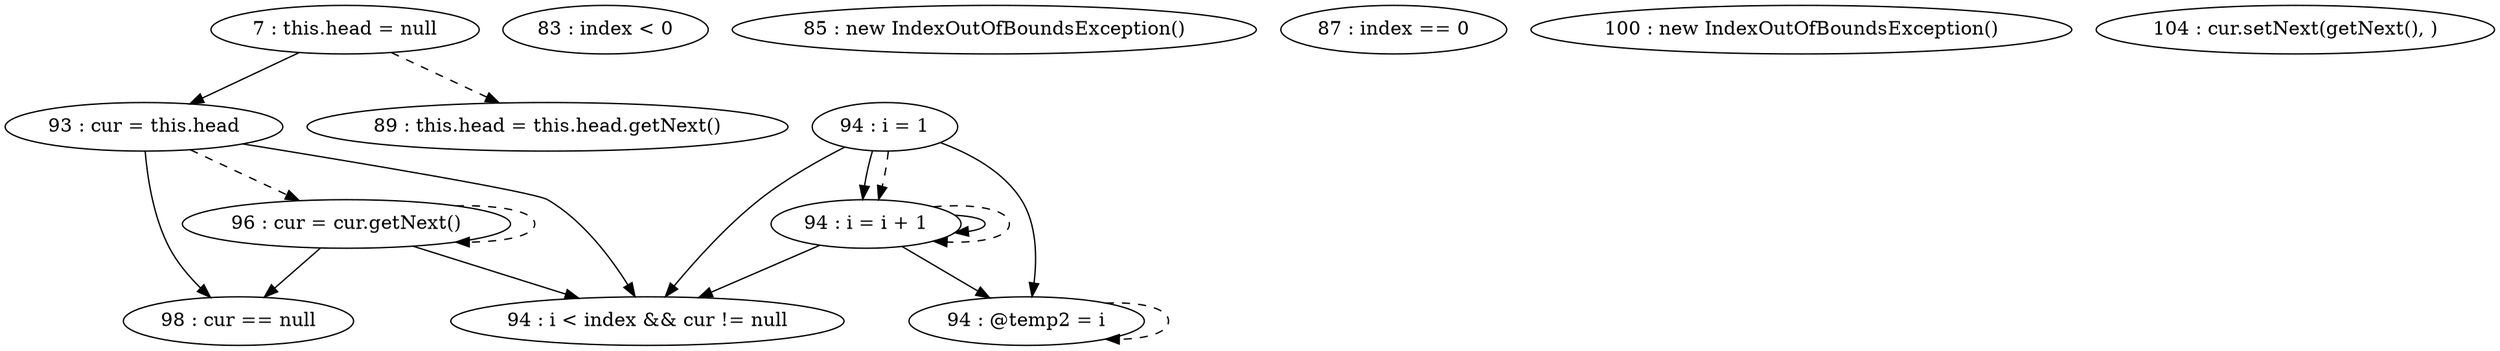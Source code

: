 digraph G {
"7 : this.head = null"
"7 : this.head = null" -> "93 : cur = this.head"
"7 : this.head = null" -> "89 : this.head = this.head.getNext()" [style=dashed]
"83 : index < 0"
"85 : new IndexOutOfBoundsException()"
"87 : index == 0"
"89 : this.head = this.head.getNext()"
"93 : cur = this.head"
"93 : cur = this.head" -> "94 : i < index && cur != null"
"93 : cur = this.head" -> "98 : cur == null"
"93 : cur = this.head" -> "96 : cur = cur.getNext()" [style=dashed]
"94 : i = 1"
"94 : i = 1" -> "94 : i < index && cur != null"
"94 : i = 1" -> "94 : i = i + 1"
"94 : i = 1" -> "94 : @temp2 = i"
"94 : i = 1" -> "94 : i = i + 1" [style=dashed]
"94 : i < index && cur != null"
"96 : cur = cur.getNext()"
"96 : cur = cur.getNext()" -> "94 : i < index && cur != null"
"96 : cur = cur.getNext()" -> "98 : cur == null"
"96 : cur = cur.getNext()" -> "96 : cur = cur.getNext()" [style=dashed]
"94 : @temp2 = i"
"94 : @temp2 = i" -> "94 : @temp2 = i" [style=dashed]
"94 : i = i + 1"
"94 : i = i + 1" -> "94 : i < index && cur != null"
"94 : i = i + 1" -> "94 : i = i + 1"
"94 : i = i + 1" -> "94 : @temp2 = i"
"94 : i = i + 1" -> "94 : i = i + 1" [style=dashed]
"98 : cur == null"
"100 : new IndexOutOfBoundsException()"
"104 : cur.setNext(getNext(), )"
}